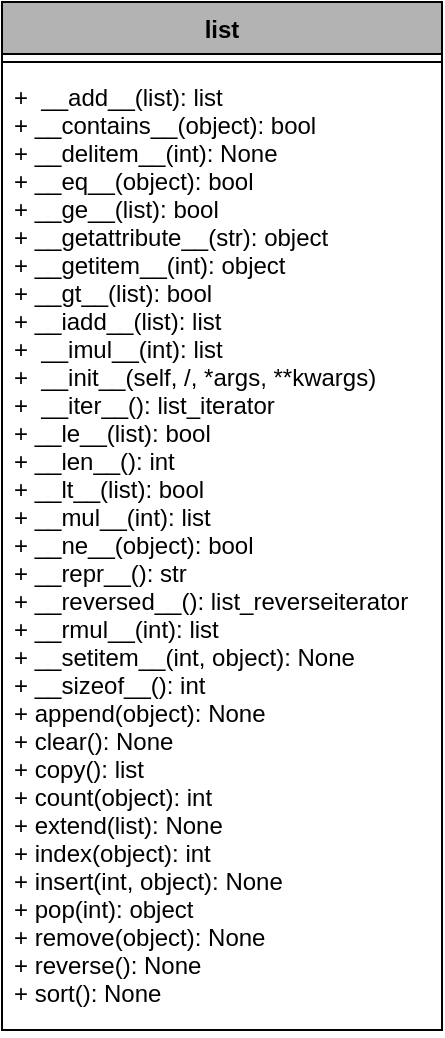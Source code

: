 <mxfile>
    <diagram id="RKSmh78s-3pH5PF0v3-3" name="Page-1">
        <mxGraphModel dx="846" dy="604" grid="1" gridSize="10" guides="1" tooltips="1" connect="1" arrows="1" fold="1" page="1" pageScale="1" pageWidth="850" pageHeight="1100" background="#ffffff" math="0" shadow="0">
            <root>
                <mxCell id="0"/>
                <mxCell id="1" parent="0"/>
                <mxCell id="2" value="list" style="swimlane;fontStyle=1;align=center;verticalAlign=top;childLayout=stackLayout;horizontal=1;startSize=26;horizontalStack=0;resizeParent=1;resizeParentMax=0;resizeLast=0;collapsible=1;marginBottom=0;fontColor=#000000;labelBackgroundColor=none;strokeColor=#000000;fillColor=#B3B3B3;" parent="1" vertex="1">
                    <mxGeometry x="340" y="130" width="220" height="514" as="geometry"/>
                </mxCell>
                <mxCell id="4" value="" style="line;strokeWidth=1;fillColor=none;align=left;verticalAlign=middle;spacingTop=-1;spacingLeft=3;spacingRight=3;rotatable=0;labelPosition=right;points=[];portConstraint=eastwest;strokeColor=#000000;" parent="2" vertex="1">
                    <mxGeometry y="26" width="220" height="8" as="geometry"/>
                </mxCell>
                <mxCell id="5" value="+  __add__(list): list&#10;+ __contains__(object): bool&#10;+ __delitem__(int): None&#10;+ __eq__(object): bool&#10;+ __ge__(list): bool&#10;+ __getattribute__(str): object&#10;+ __getitem__(int): object  &#10;+ __gt__(list): bool&#10;+ __iadd__(list): list&#10;+  __imul__(int): list&#10;+  __init__(self, /, *args, **kwargs)  &#10;+  __iter__(): list_iterator&#10;+ __le__(list): bool&#10;+ __len__(): int&#10;+ __lt__(list): bool&#10;+ __mul__(int): list&#10;+ __ne__(object): bool&#10;+ __repr__(): str&#10;+ __reversed__(): list_reverseiterator&#10;+ __rmul__(int): list&#10;+ __setitem__(int, object): None&#10;+ __sizeof__(): int&#10;+ append(object): None&#10;+ clear(): None&#10;+ copy(): list&#10;+ count(object): int&#10;+ extend(list): None&#10;+ index(object): int&#10;+ insert(int, object): None&#10;+ pop(int): object&#10;+ remove(object): None&#10;+ reverse(): None&#10;+ sort(): None" style="text;strokeColor=none;fillColor=none;align=left;verticalAlign=top;spacingLeft=4;spacingRight=4;overflow=hidden;rotatable=0;points=[[0,0.5],[1,0.5]];portConstraint=eastwest;fontColor=#000000;" parent="2" vertex="1">
                    <mxGeometry y="34" width="220" height="480" as="geometry"/>
                </mxCell>
            </root>
        </mxGraphModel>
    </diagram>
</mxfile>